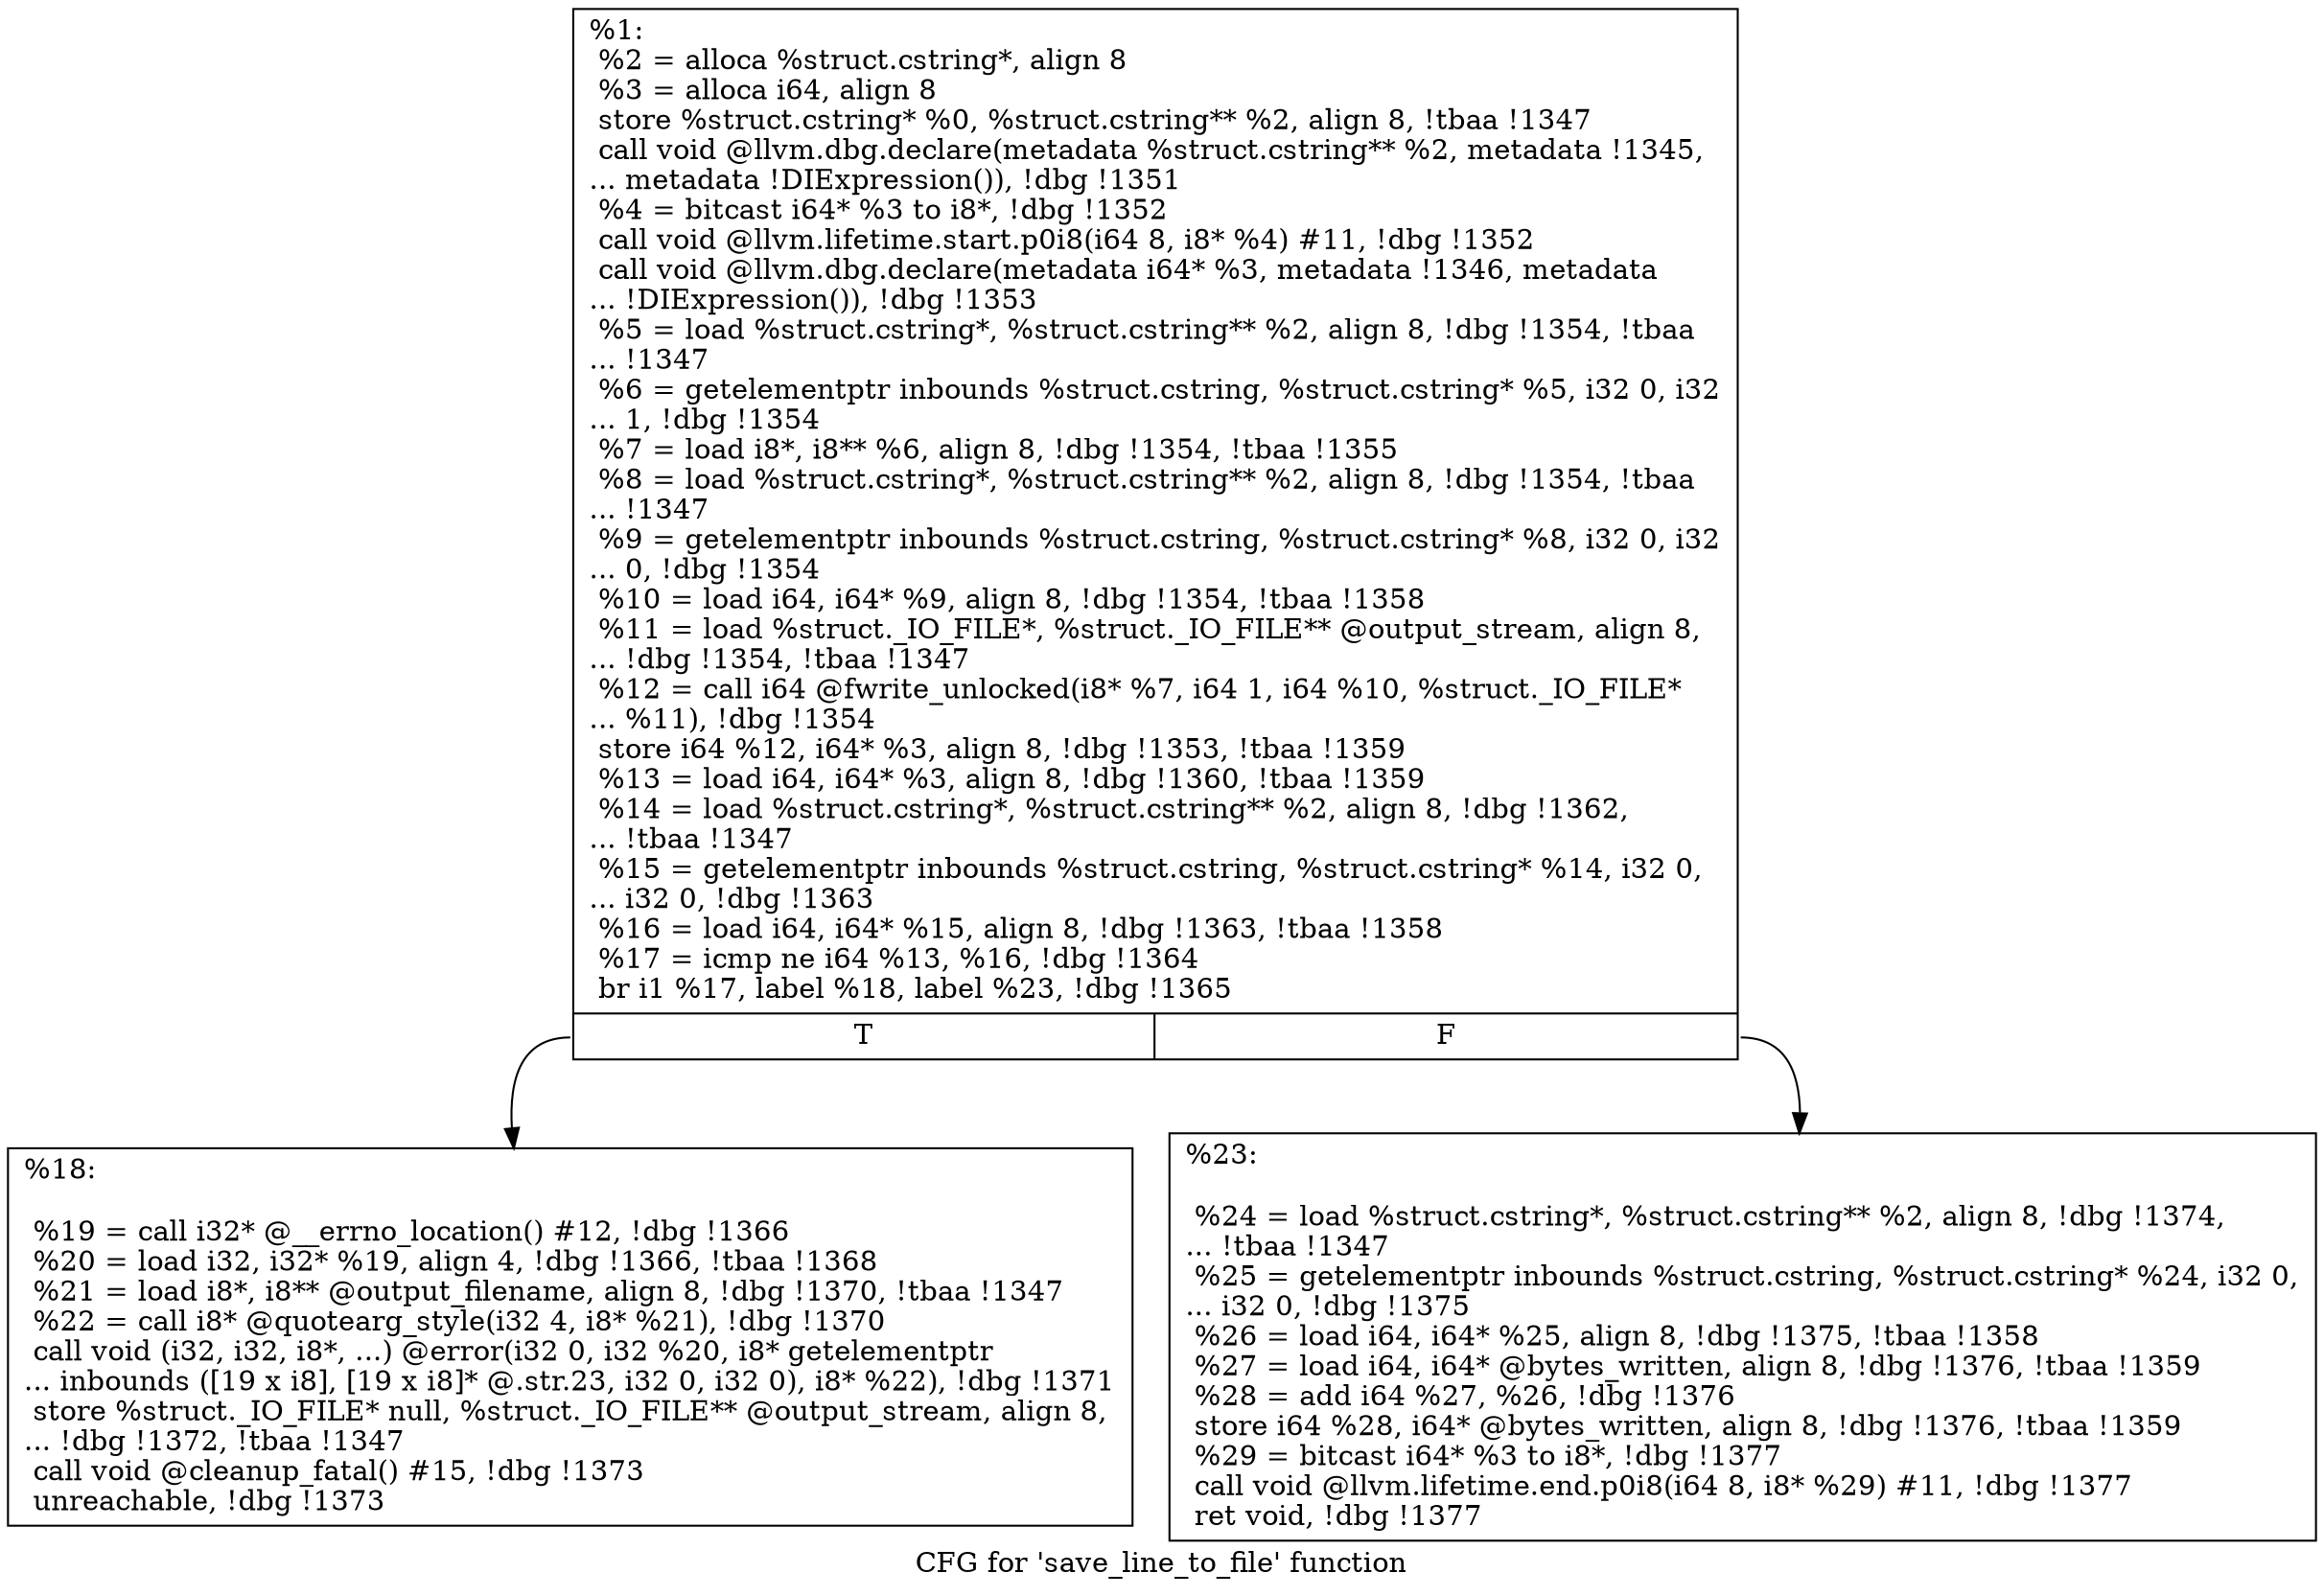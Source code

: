 digraph "CFG for 'save_line_to_file' function" {
	label="CFG for 'save_line_to_file' function";

	Node0x132a450 [shape=record,label="{%1:\l  %2 = alloca %struct.cstring*, align 8\l  %3 = alloca i64, align 8\l  store %struct.cstring* %0, %struct.cstring** %2, align 8, !tbaa !1347\l  call void @llvm.dbg.declare(metadata %struct.cstring** %2, metadata !1345,\l... metadata !DIExpression()), !dbg !1351\l  %4 = bitcast i64* %3 to i8*, !dbg !1352\l  call void @llvm.lifetime.start.p0i8(i64 8, i8* %4) #11, !dbg !1352\l  call void @llvm.dbg.declare(metadata i64* %3, metadata !1346, metadata\l... !DIExpression()), !dbg !1353\l  %5 = load %struct.cstring*, %struct.cstring** %2, align 8, !dbg !1354, !tbaa\l... !1347\l  %6 = getelementptr inbounds %struct.cstring, %struct.cstring* %5, i32 0, i32\l... 1, !dbg !1354\l  %7 = load i8*, i8** %6, align 8, !dbg !1354, !tbaa !1355\l  %8 = load %struct.cstring*, %struct.cstring** %2, align 8, !dbg !1354, !tbaa\l... !1347\l  %9 = getelementptr inbounds %struct.cstring, %struct.cstring* %8, i32 0, i32\l... 0, !dbg !1354\l  %10 = load i64, i64* %9, align 8, !dbg !1354, !tbaa !1358\l  %11 = load %struct._IO_FILE*, %struct._IO_FILE** @output_stream, align 8,\l... !dbg !1354, !tbaa !1347\l  %12 = call i64 @fwrite_unlocked(i8* %7, i64 1, i64 %10, %struct._IO_FILE*\l... %11), !dbg !1354\l  store i64 %12, i64* %3, align 8, !dbg !1353, !tbaa !1359\l  %13 = load i64, i64* %3, align 8, !dbg !1360, !tbaa !1359\l  %14 = load %struct.cstring*, %struct.cstring** %2, align 8, !dbg !1362,\l... !tbaa !1347\l  %15 = getelementptr inbounds %struct.cstring, %struct.cstring* %14, i32 0,\l... i32 0, !dbg !1363\l  %16 = load i64, i64* %15, align 8, !dbg !1363, !tbaa !1358\l  %17 = icmp ne i64 %13, %16, !dbg !1364\l  br i1 %17, label %18, label %23, !dbg !1365\l|{<s0>T|<s1>F}}"];
	Node0x132a450:s0 -> Node0x1335410;
	Node0x132a450:s1 -> Node0x1335460;
	Node0x1335410 [shape=record,label="{%18:\l\l  %19 = call i32* @__errno_location() #12, !dbg !1366\l  %20 = load i32, i32* %19, align 4, !dbg !1366, !tbaa !1368\l  %21 = load i8*, i8** @output_filename, align 8, !dbg !1370, !tbaa !1347\l  %22 = call i8* @quotearg_style(i32 4, i8* %21), !dbg !1370\l  call void (i32, i32, i8*, ...) @error(i32 0, i32 %20, i8* getelementptr\l... inbounds ([19 x i8], [19 x i8]* @.str.23, i32 0, i32 0), i8* %22), !dbg !1371\l  store %struct._IO_FILE* null, %struct._IO_FILE** @output_stream, align 8,\l... !dbg !1372, !tbaa !1347\l  call void @cleanup_fatal() #15, !dbg !1373\l  unreachable, !dbg !1373\l}"];
	Node0x1335460 [shape=record,label="{%23:\l\l  %24 = load %struct.cstring*, %struct.cstring** %2, align 8, !dbg !1374,\l... !tbaa !1347\l  %25 = getelementptr inbounds %struct.cstring, %struct.cstring* %24, i32 0,\l... i32 0, !dbg !1375\l  %26 = load i64, i64* %25, align 8, !dbg !1375, !tbaa !1358\l  %27 = load i64, i64* @bytes_written, align 8, !dbg !1376, !tbaa !1359\l  %28 = add i64 %27, %26, !dbg !1376\l  store i64 %28, i64* @bytes_written, align 8, !dbg !1376, !tbaa !1359\l  %29 = bitcast i64* %3 to i8*, !dbg !1377\l  call void @llvm.lifetime.end.p0i8(i64 8, i8* %29) #11, !dbg !1377\l  ret void, !dbg !1377\l}"];
}
